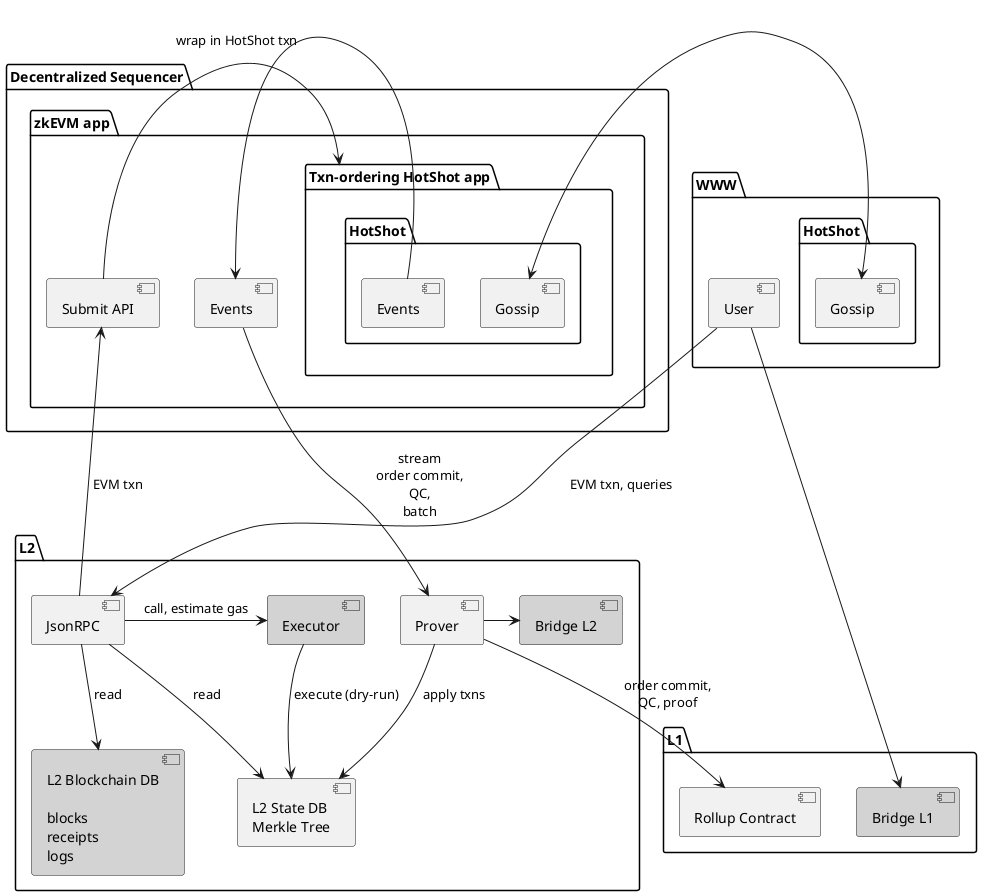 @startuml
package "WWW" {
  component User
  package "HotShot" as HotShotExternal {
    component "Gossip" as GossipExternal
  }
}

package "Decentralized Sequencer" {
  package "zkEVM app" as zkApp {
    component Events
    component "Submit API" as Submit
    package "Txn-ordering HotShot app" as App {
      package HotShot {
        component "Gossip" as GossipInternal
        component "Events" as HotShotEvents
      }
    }
  }
}

package L2 {
  component JsonRPC
  component L2DB #lightgrey [
    L2 Blockchain DB

    blocks
    receipts
    logs
  ]
  component Prover
  component Executor #lightgrey
  component Tree [
    L2 State DB
    Merkle Tree
  ]
  component "Bridge L2" as BridgeL2 #lightgrey
}

package L1 {
  component Rollup [
    Rollup Contract
  ]
  component "Bridge L1" as BridgeL1 #lightgrey
}

GossipInternal <-> GossipExternal
Prover -> BridgeL2

User --> JsonRPC: EVM txn, queries
JsonRPC -> Submit: EVM txn
JsonRPC --> L2DB: read
JsonRPC --> Tree: read
JsonRPC -> Executor: call, estimate gas

User -> BridgeL1
Submit -> App: wrap in HotShot txn
HotShotEvents -> Events

Executor --> Tree: execute (dry-run)
Prover --> Tree: apply txns
Events --> Prover: stream\norder commit,\nQC,\nbatch
Prover --> Rollup: order commit,\nQC, proof
@enduml
